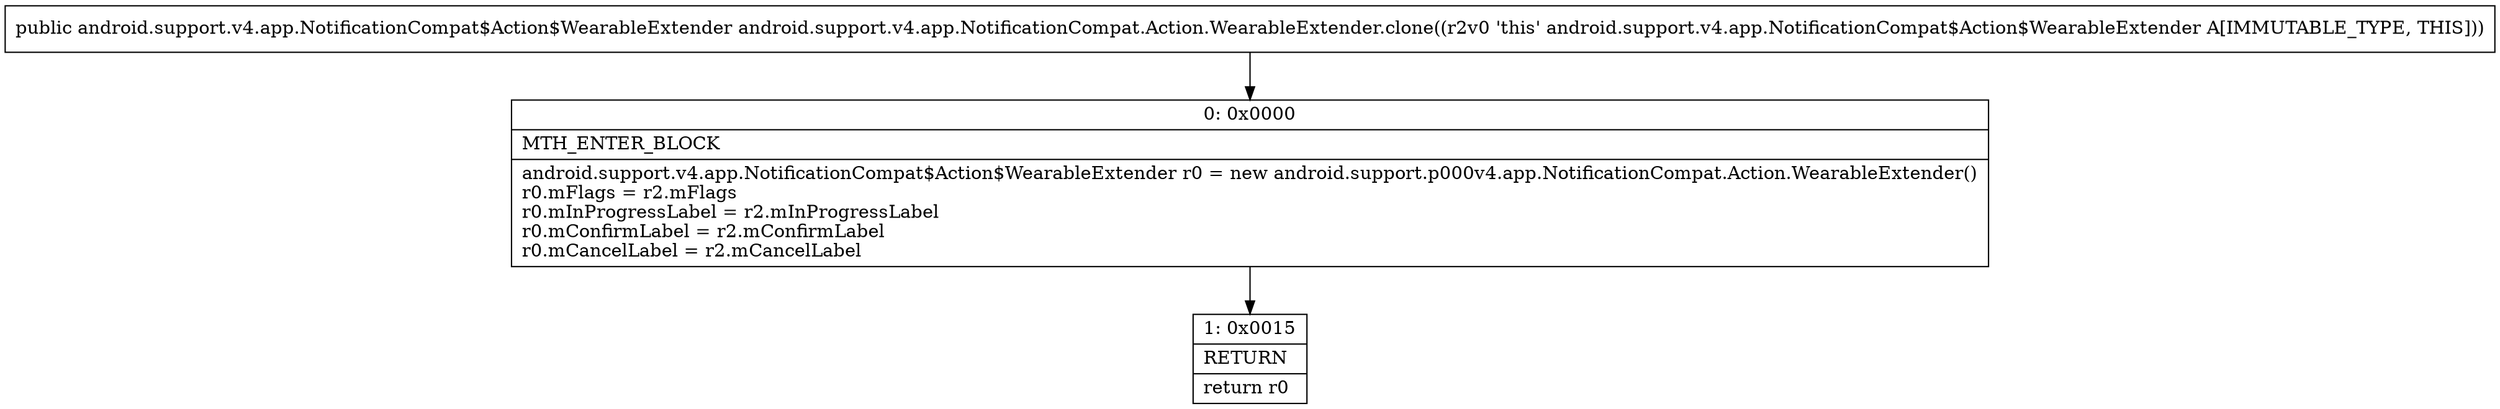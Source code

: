 digraph "CFG forandroid.support.v4.app.NotificationCompat.Action.WearableExtender.clone()Landroid\/support\/v4\/app\/NotificationCompat$Action$WearableExtender;" {
Node_0 [shape=record,label="{0\:\ 0x0000|MTH_ENTER_BLOCK\l|android.support.v4.app.NotificationCompat$Action$WearableExtender r0 = new android.support.p000v4.app.NotificationCompat.Action.WearableExtender()\lr0.mFlags = r2.mFlags\lr0.mInProgressLabel = r2.mInProgressLabel\lr0.mConfirmLabel = r2.mConfirmLabel\lr0.mCancelLabel = r2.mCancelLabel\l}"];
Node_1 [shape=record,label="{1\:\ 0x0015|RETURN\l|return r0\l}"];
MethodNode[shape=record,label="{public android.support.v4.app.NotificationCompat$Action$WearableExtender android.support.v4.app.NotificationCompat.Action.WearableExtender.clone((r2v0 'this' android.support.v4.app.NotificationCompat$Action$WearableExtender A[IMMUTABLE_TYPE, THIS])) }"];
MethodNode -> Node_0;
Node_0 -> Node_1;
}

